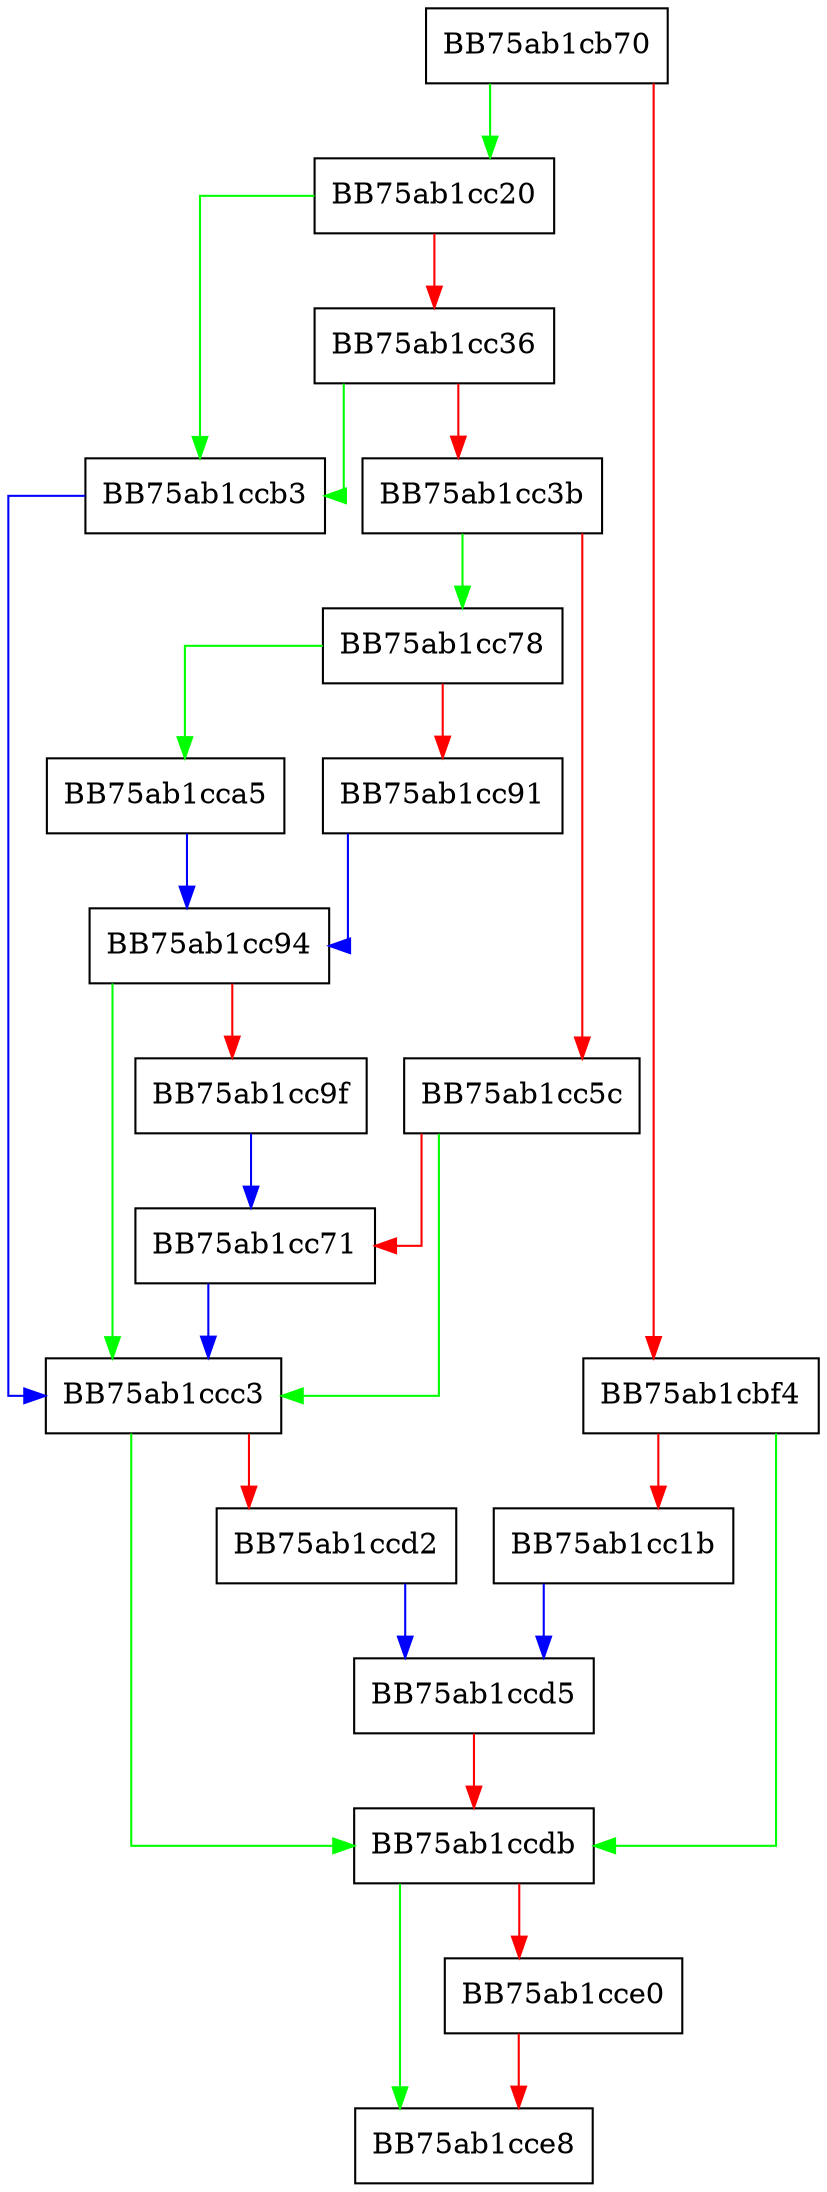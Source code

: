 digraph IsFilePathFromTrustedDevVolume {
  node [shape="box"];
  graph [splines=ortho];
  BB75ab1cb70 -> BB75ab1cc20 [color="green"];
  BB75ab1cb70 -> BB75ab1cbf4 [color="red"];
  BB75ab1cbf4 -> BB75ab1ccdb [color="green"];
  BB75ab1cbf4 -> BB75ab1cc1b [color="red"];
  BB75ab1cc1b -> BB75ab1ccd5 [color="blue"];
  BB75ab1cc20 -> BB75ab1ccb3 [color="green"];
  BB75ab1cc20 -> BB75ab1cc36 [color="red"];
  BB75ab1cc36 -> BB75ab1ccb3 [color="green"];
  BB75ab1cc36 -> BB75ab1cc3b [color="red"];
  BB75ab1cc3b -> BB75ab1cc78 [color="green"];
  BB75ab1cc3b -> BB75ab1cc5c [color="red"];
  BB75ab1cc5c -> BB75ab1ccc3 [color="green"];
  BB75ab1cc5c -> BB75ab1cc71 [color="red"];
  BB75ab1cc71 -> BB75ab1ccc3 [color="blue"];
  BB75ab1cc78 -> BB75ab1cca5 [color="green"];
  BB75ab1cc78 -> BB75ab1cc91 [color="red"];
  BB75ab1cc91 -> BB75ab1cc94 [color="blue"];
  BB75ab1cc94 -> BB75ab1ccc3 [color="green"];
  BB75ab1cc94 -> BB75ab1cc9f [color="red"];
  BB75ab1cc9f -> BB75ab1cc71 [color="blue"];
  BB75ab1cca5 -> BB75ab1cc94 [color="blue"];
  BB75ab1ccb3 -> BB75ab1ccc3 [color="blue"];
  BB75ab1ccc3 -> BB75ab1ccdb [color="green"];
  BB75ab1ccc3 -> BB75ab1ccd2 [color="red"];
  BB75ab1ccd2 -> BB75ab1ccd5 [color="blue"];
  BB75ab1ccd5 -> BB75ab1ccdb [color="red"];
  BB75ab1ccdb -> BB75ab1cce8 [color="green"];
  BB75ab1ccdb -> BB75ab1cce0 [color="red"];
  BB75ab1cce0 -> BB75ab1cce8 [color="red"];
}